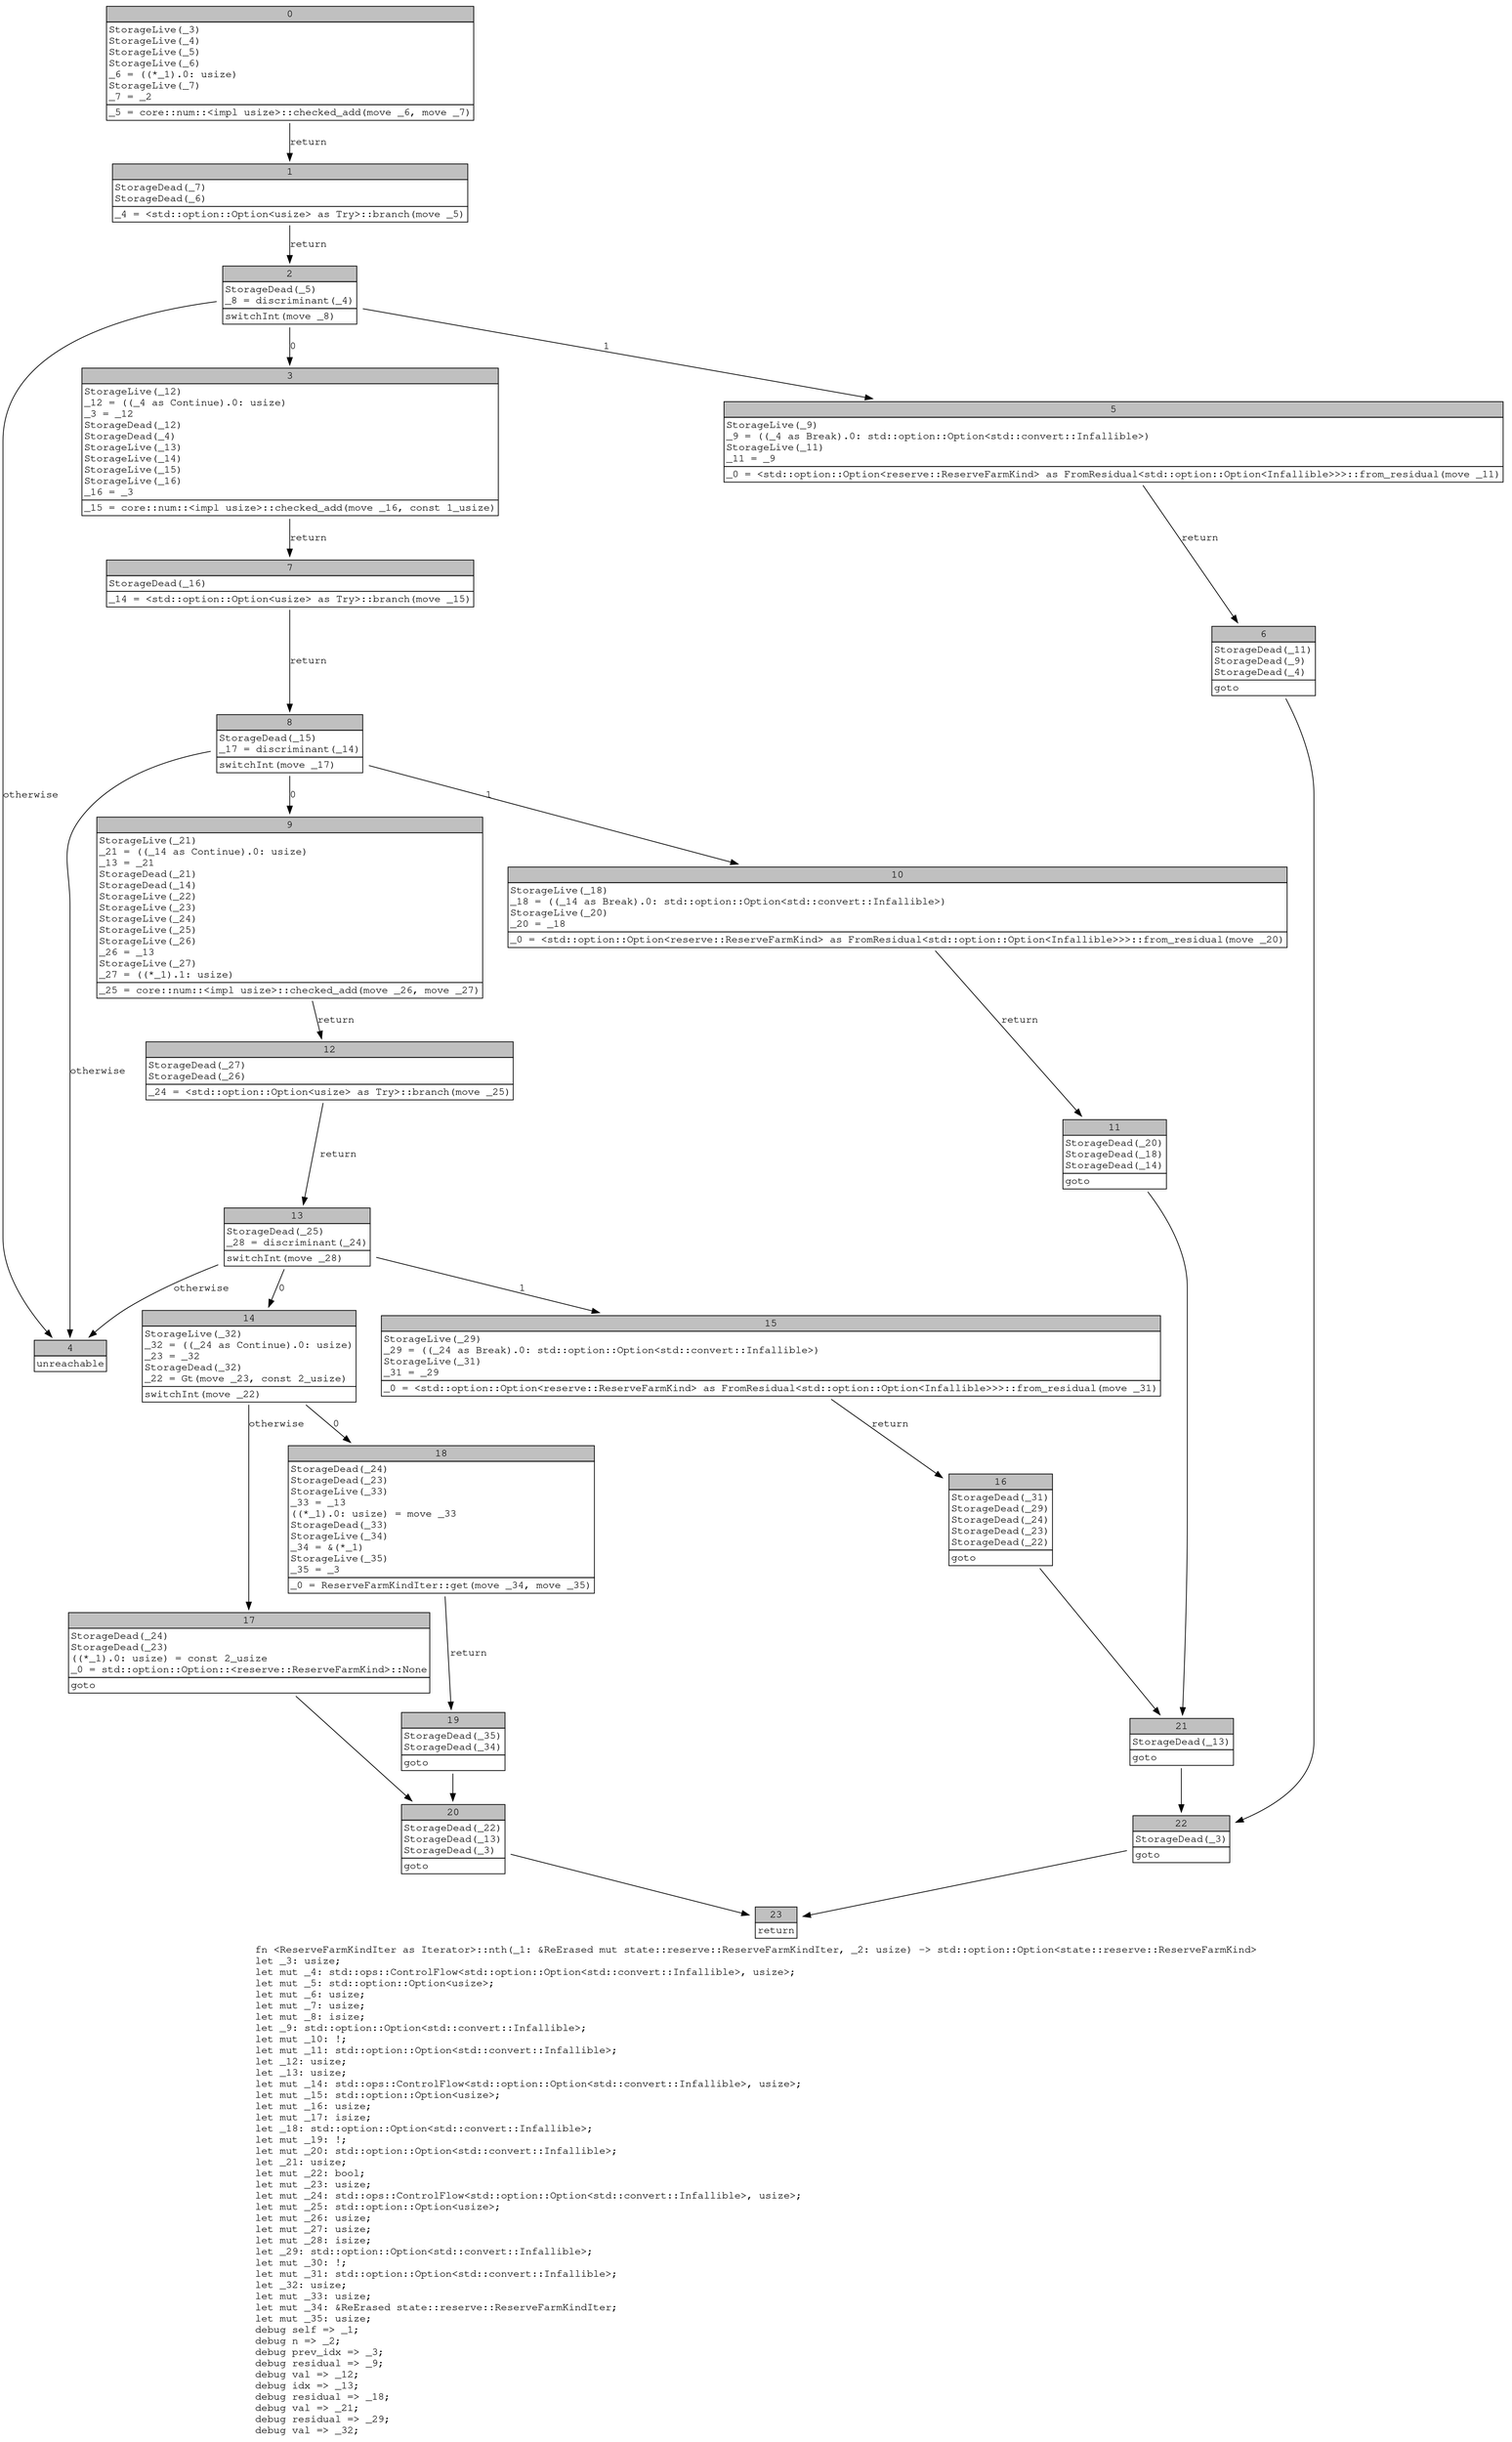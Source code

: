 digraph Mir_0_9208 {
    graph [fontname="Courier, monospace"];
    node [fontname="Courier, monospace"];
    edge [fontname="Courier, monospace"];
    label=<fn &lt;ReserveFarmKindIter as Iterator&gt;::nth(_1: &amp;ReErased mut state::reserve::ReserveFarmKindIter, _2: usize) -&gt; std::option::Option&lt;state::reserve::ReserveFarmKind&gt;<br align="left"/>let _3: usize;<br align="left"/>let mut _4: std::ops::ControlFlow&lt;std::option::Option&lt;std::convert::Infallible&gt;, usize&gt;;<br align="left"/>let mut _5: std::option::Option&lt;usize&gt;;<br align="left"/>let mut _6: usize;<br align="left"/>let mut _7: usize;<br align="left"/>let mut _8: isize;<br align="left"/>let _9: std::option::Option&lt;std::convert::Infallible&gt;;<br align="left"/>let mut _10: !;<br align="left"/>let mut _11: std::option::Option&lt;std::convert::Infallible&gt;;<br align="left"/>let _12: usize;<br align="left"/>let _13: usize;<br align="left"/>let mut _14: std::ops::ControlFlow&lt;std::option::Option&lt;std::convert::Infallible&gt;, usize&gt;;<br align="left"/>let mut _15: std::option::Option&lt;usize&gt;;<br align="left"/>let mut _16: usize;<br align="left"/>let mut _17: isize;<br align="left"/>let _18: std::option::Option&lt;std::convert::Infallible&gt;;<br align="left"/>let mut _19: !;<br align="left"/>let mut _20: std::option::Option&lt;std::convert::Infallible&gt;;<br align="left"/>let _21: usize;<br align="left"/>let mut _22: bool;<br align="left"/>let mut _23: usize;<br align="left"/>let mut _24: std::ops::ControlFlow&lt;std::option::Option&lt;std::convert::Infallible&gt;, usize&gt;;<br align="left"/>let mut _25: std::option::Option&lt;usize&gt;;<br align="left"/>let mut _26: usize;<br align="left"/>let mut _27: usize;<br align="left"/>let mut _28: isize;<br align="left"/>let _29: std::option::Option&lt;std::convert::Infallible&gt;;<br align="left"/>let mut _30: !;<br align="left"/>let mut _31: std::option::Option&lt;std::convert::Infallible&gt;;<br align="left"/>let _32: usize;<br align="left"/>let mut _33: usize;<br align="left"/>let mut _34: &amp;ReErased state::reserve::ReserveFarmKindIter;<br align="left"/>let mut _35: usize;<br align="left"/>debug self =&gt; _1;<br align="left"/>debug n =&gt; _2;<br align="left"/>debug prev_idx =&gt; _3;<br align="left"/>debug residual =&gt; _9;<br align="left"/>debug val =&gt; _12;<br align="left"/>debug idx =&gt; _13;<br align="left"/>debug residual =&gt; _18;<br align="left"/>debug val =&gt; _21;<br align="left"/>debug residual =&gt; _29;<br align="left"/>debug val =&gt; _32;<br align="left"/>>;
    bb0__0_9208 [shape="none", label=<<table border="0" cellborder="1" cellspacing="0"><tr><td bgcolor="gray" align="center" colspan="1">0</td></tr><tr><td align="left" balign="left">StorageLive(_3)<br/>StorageLive(_4)<br/>StorageLive(_5)<br/>StorageLive(_6)<br/>_6 = ((*_1).0: usize)<br/>StorageLive(_7)<br/>_7 = _2<br/></td></tr><tr><td align="left">_5 = core::num::&lt;impl usize&gt;::checked_add(move _6, move _7)</td></tr></table>>];
    bb1__0_9208 [shape="none", label=<<table border="0" cellborder="1" cellspacing="0"><tr><td bgcolor="gray" align="center" colspan="1">1</td></tr><tr><td align="left" balign="left">StorageDead(_7)<br/>StorageDead(_6)<br/></td></tr><tr><td align="left">_4 = &lt;std::option::Option&lt;usize&gt; as Try&gt;::branch(move _5)</td></tr></table>>];
    bb2__0_9208 [shape="none", label=<<table border="0" cellborder="1" cellspacing="0"><tr><td bgcolor="gray" align="center" colspan="1">2</td></tr><tr><td align="left" balign="left">StorageDead(_5)<br/>_8 = discriminant(_4)<br/></td></tr><tr><td align="left">switchInt(move _8)</td></tr></table>>];
    bb3__0_9208 [shape="none", label=<<table border="0" cellborder="1" cellspacing="0"><tr><td bgcolor="gray" align="center" colspan="1">3</td></tr><tr><td align="left" balign="left">StorageLive(_12)<br/>_12 = ((_4 as Continue).0: usize)<br/>_3 = _12<br/>StorageDead(_12)<br/>StorageDead(_4)<br/>StorageLive(_13)<br/>StorageLive(_14)<br/>StorageLive(_15)<br/>StorageLive(_16)<br/>_16 = _3<br/></td></tr><tr><td align="left">_15 = core::num::&lt;impl usize&gt;::checked_add(move _16, const 1_usize)</td></tr></table>>];
    bb4__0_9208 [shape="none", label=<<table border="0" cellborder="1" cellspacing="0"><tr><td bgcolor="gray" align="center" colspan="1">4</td></tr><tr><td align="left">unreachable</td></tr></table>>];
    bb5__0_9208 [shape="none", label=<<table border="0" cellborder="1" cellspacing="0"><tr><td bgcolor="gray" align="center" colspan="1">5</td></tr><tr><td align="left" balign="left">StorageLive(_9)<br/>_9 = ((_4 as Break).0: std::option::Option&lt;std::convert::Infallible&gt;)<br/>StorageLive(_11)<br/>_11 = _9<br/></td></tr><tr><td align="left">_0 = &lt;std::option::Option&lt;reserve::ReserveFarmKind&gt; as FromResidual&lt;std::option::Option&lt;Infallible&gt;&gt;&gt;::from_residual(move _11)</td></tr></table>>];
    bb6__0_9208 [shape="none", label=<<table border="0" cellborder="1" cellspacing="0"><tr><td bgcolor="gray" align="center" colspan="1">6</td></tr><tr><td align="left" balign="left">StorageDead(_11)<br/>StorageDead(_9)<br/>StorageDead(_4)<br/></td></tr><tr><td align="left">goto</td></tr></table>>];
    bb7__0_9208 [shape="none", label=<<table border="0" cellborder="1" cellspacing="0"><tr><td bgcolor="gray" align="center" colspan="1">7</td></tr><tr><td align="left" balign="left">StorageDead(_16)<br/></td></tr><tr><td align="left">_14 = &lt;std::option::Option&lt;usize&gt; as Try&gt;::branch(move _15)</td></tr></table>>];
    bb8__0_9208 [shape="none", label=<<table border="0" cellborder="1" cellspacing="0"><tr><td bgcolor="gray" align="center" colspan="1">8</td></tr><tr><td align="left" balign="left">StorageDead(_15)<br/>_17 = discriminant(_14)<br/></td></tr><tr><td align="left">switchInt(move _17)</td></tr></table>>];
    bb9__0_9208 [shape="none", label=<<table border="0" cellborder="1" cellspacing="0"><tr><td bgcolor="gray" align="center" colspan="1">9</td></tr><tr><td align="left" balign="left">StorageLive(_21)<br/>_21 = ((_14 as Continue).0: usize)<br/>_13 = _21<br/>StorageDead(_21)<br/>StorageDead(_14)<br/>StorageLive(_22)<br/>StorageLive(_23)<br/>StorageLive(_24)<br/>StorageLive(_25)<br/>StorageLive(_26)<br/>_26 = _13<br/>StorageLive(_27)<br/>_27 = ((*_1).1: usize)<br/></td></tr><tr><td align="left">_25 = core::num::&lt;impl usize&gt;::checked_add(move _26, move _27)</td></tr></table>>];
    bb10__0_9208 [shape="none", label=<<table border="0" cellborder="1" cellspacing="0"><tr><td bgcolor="gray" align="center" colspan="1">10</td></tr><tr><td align="left" balign="left">StorageLive(_18)<br/>_18 = ((_14 as Break).0: std::option::Option&lt;std::convert::Infallible&gt;)<br/>StorageLive(_20)<br/>_20 = _18<br/></td></tr><tr><td align="left">_0 = &lt;std::option::Option&lt;reserve::ReserveFarmKind&gt; as FromResidual&lt;std::option::Option&lt;Infallible&gt;&gt;&gt;::from_residual(move _20)</td></tr></table>>];
    bb11__0_9208 [shape="none", label=<<table border="0" cellborder="1" cellspacing="0"><tr><td bgcolor="gray" align="center" colspan="1">11</td></tr><tr><td align="left" balign="left">StorageDead(_20)<br/>StorageDead(_18)<br/>StorageDead(_14)<br/></td></tr><tr><td align="left">goto</td></tr></table>>];
    bb12__0_9208 [shape="none", label=<<table border="0" cellborder="1" cellspacing="0"><tr><td bgcolor="gray" align="center" colspan="1">12</td></tr><tr><td align="left" balign="left">StorageDead(_27)<br/>StorageDead(_26)<br/></td></tr><tr><td align="left">_24 = &lt;std::option::Option&lt;usize&gt; as Try&gt;::branch(move _25)</td></tr></table>>];
    bb13__0_9208 [shape="none", label=<<table border="0" cellborder="1" cellspacing="0"><tr><td bgcolor="gray" align="center" colspan="1">13</td></tr><tr><td align="left" balign="left">StorageDead(_25)<br/>_28 = discriminant(_24)<br/></td></tr><tr><td align="left">switchInt(move _28)</td></tr></table>>];
    bb14__0_9208 [shape="none", label=<<table border="0" cellborder="1" cellspacing="0"><tr><td bgcolor="gray" align="center" colspan="1">14</td></tr><tr><td align="left" balign="left">StorageLive(_32)<br/>_32 = ((_24 as Continue).0: usize)<br/>_23 = _32<br/>StorageDead(_32)<br/>_22 = Gt(move _23, const 2_usize)<br/></td></tr><tr><td align="left">switchInt(move _22)</td></tr></table>>];
    bb15__0_9208 [shape="none", label=<<table border="0" cellborder="1" cellspacing="0"><tr><td bgcolor="gray" align="center" colspan="1">15</td></tr><tr><td align="left" balign="left">StorageLive(_29)<br/>_29 = ((_24 as Break).0: std::option::Option&lt;std::convert::Infallible&gt;)<br/>StorageLive(_31)<br/>_31 = _29<br/></td></tr><tr><td align="left">_0 = &lt;std::option::Option&lt;reserve::ReserveFarmKind&gt; as FromResidual&lt;std::option::Option&lt;Infallible&gt;&gt;&gt;::from_residual(move _31)</td></tr></table>>];
    bb16__0_9208 [shape="none", label=<<table border="0" cellborder="1" cellspacing="0"><tr><td bgcolor="gray" align="center" colspan="1">16</td></tr><tr><td align="left" balign="left">StorageDead(_31)<br/>StorageDead(_29)<br/>StorageDead(_24)<br/>StorageDead(_23)<br/>StorageDead(_22)<br/></td></tr><tr><td align="left">goto</td></tr></table>>];
    bb17__0_9208 [shape="none", label=<<table border="0" cellborder="1" cellspacing="0"><tr><td bgcolor="gray" align="center" colspan="1">17</td></tr><tr><td align="left" balign="left">StorageDead(_24)<br/>StorageDead(_23)<br/>((*_1).0: usize) = const 2_usize<br/>_0 = std::option::Option::&lt;reserve::ReserveFarmKind&gt;::None<br/></td></tr><tr><td align="left">goto</td></tr></table>>];
    bb18__0_9208 [shape="none", label=<<table border="0" cellborder="1" cellspacing="0"><tr><td bgcolor="gray" align="center" colspan="1">18</td></tr><tr><td align="left" balign="left">StorageDead(_24)<br/>StorageDead(_23)<br/>StorageLive(_33)<br/>_33 = _13<br/>((*_1).0: usize) = move _33<br/>StorageDead(_33)<br/>StorageLive(_34)<br/>_34 = &amp;(*_1)<br/>StorageLive(_35)<br/>_35 = _3<br/></td></tr><tr><td align="left">_0 = ReserveFarmKindIter::get(move _34, move _35)</td></tr></table>>];
    bb19__0_9208 [shape="none", label=<<table border="0" cellborder="1" cellspacing="0"><tr><td bgcolor="gray" align="center" colspan="1">19</td></tr><tr><td align="left" balign="left">StorageDead(_35)<br/>StorageDead(_34)<br/></td></tr><tr><td align="left">goto</td></tr></table>>];
    bb20__0_9208 [shape="none", label=<<table border="0" cellborder="1" cellspacing="0"><tr><td bgcolor="gray" align="center" colspan="1">20</td></tr><tr><td align="left" balign="left">StorageDead(_22)<br/>StorageDead(_13)<br/>StorageDead(_3)<br/></td></tr><tr><td align="left">goto</td></tr></table>>];
    bb21__0_9208 [shape="none", label=<<table border="0" cellborder="1" cellspacing="0"><tr><td bgcolor="gray" align="center" colspan="1">21</td></tr><tr><td align="left" balign="left">StorageDead(_13)<br/></td></tr><tr><td align="left">goto</td></tr></table>>];
    bb22__0_9208 [shape="none", label=<<table border="0" cellborder="1" cellspacing="0"><tr><td bgcolor="gray" align="center" colspan="1">22</td></tr><tr><td align="left" balign="left">StorageDead(_3)<br/></td></tr><tr><td align="left">goto</td></tr></table>>];
    bb23__0_9208 [shape="none", label=<<table border="0" cellborder="1" cellspacing="0"><tr><td bgcolor="gray" align="center" colspan="1">23</td></tr><tr><td align="left">return</td></tr></table>>];
    bb0__0_9208 -> bb1__0_9208 [label="return"];
    bb1__0_9208 -> bb2__0_9208 [label="return"];
    bb2__0_9208 -> bb3__0_9208 [label="0"];
    bb2__0_9208 -> bb5__0_9208 [label="1"];
    bb2__0_9208 -> bb4__0_9208 [label="otherwise"];
    bb3__0_9208 -> bb7__0_9208 [label="return"];
    bb5__0_9208 -> bb6__0_9208 [label="return"];
    bb6__0_9208 -> bb22__0_9208 [label=""];
    bb7__0_9208 -> bb8__0_9208 [label="return"];
    bb8__0_9208 -> bb9__0_9208 [label="0"];
    bb8__0_9208 -> bb10__0_9208 [label="1"];
    bb8__0_9208 -> bb4__0_9208 [label="otherwise"];
    bb9__0_9208 -> bb12__0_9208 [label="return"];
    bb10__0_9208 -> bb11__0_9208 [label="return"];
    bb11__0_9208 -> bb21__0_9208 [label=""];
    bb12__0_9208 -> bb13__0_9208 [label="return"];
    bb13__0_9208 -> bb14__0_9208 [label="0"];
    bb13__0_9208 -> bb15__0_9208 [label="1"];
    bb13__0_9208 -> bb4__0_9208 [label="otherwise"];
    bb14__0_9208 -> bb18__0_9208 [label="0"];
    bb14__0_9208 -> bb17__0_9208 [label="otherwise"];
    bb15__0_9208 -> bb16__0_9208 [label="return"];
    bb16__0_9208 -> bb21__0_9208 [label=""];
    bb17__0_9208 -> bb20__0_9208 [label=""];
    bb18__0_9208 -> bb19__0_9208 [label="return"];
    bb19__0_9208 -> bb20__0_9208 [label=""];
    bb20__0_9208 -> bb23__0_9208 [label=""];
    bb21__0_9208 -> bb22__0_9208 [label=""];
    bb22__0_9208 -> bb23__0_9208 [label=""];
}
